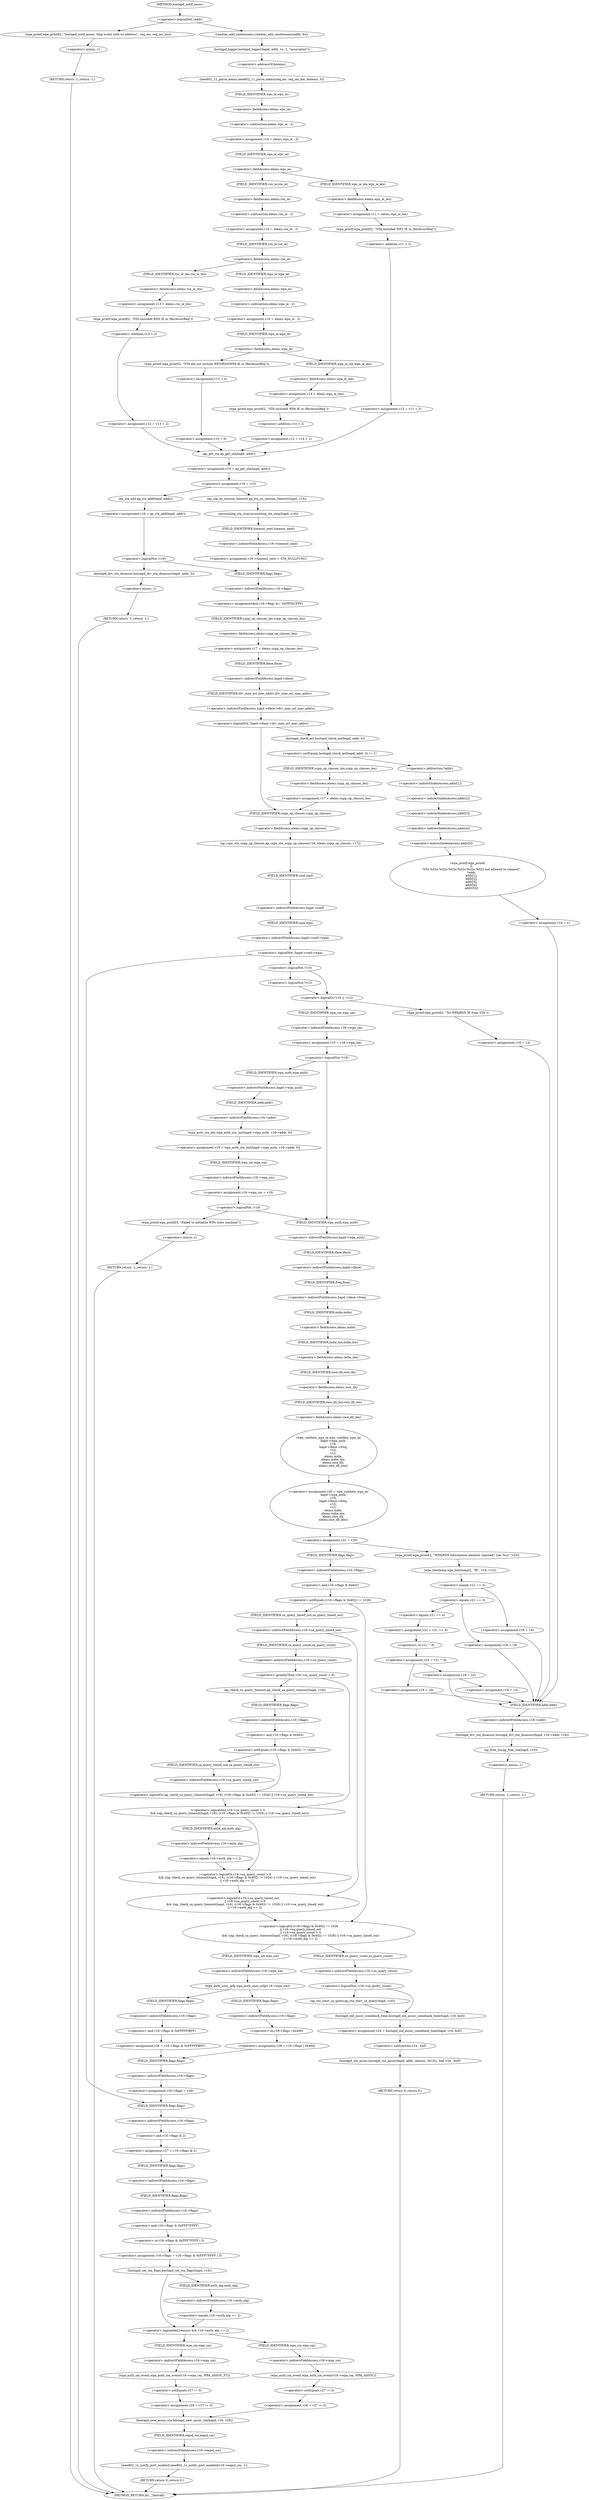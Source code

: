 digraph hostapd_notif_assoc {  
"1000149" [label = "(<operator>.logicalNot,!addr)" ]
"1000152" [label = "(wpa_printf,wpa_printf(2, \"hostapd_notif_assoc: Skip event with no address\", req_ies, req_ies_len))" ]
"1000157" [label = "(RETURN,return -1;,return -1;)" ]
"1000158" [label = "(<operator>.minus,-1)" ]
"1000160" [label = "(random_add_randomness,random_add_randomness(addr, 6u))" ]
"1000163" [label = "(hostapd_logger,hostapd_logger(hapd, addr, 1u, 2, \"associated\"))" ]
"1000169" [label = "(ieee802_11_parse_elems,ieee802_11_parse_elems(req_ies, req_ies_len, &elems, 0))" ]
"1000172" [label = "(<operator>.addressOf,&elems)" ]
"1000175" [label = "(<operator>.assignment,v10 = elems.wps_ie - 2)" ]
"1000177" [label = "(<operator>.subtraction,elems.wps_ie - 2)" ]
"1000178" [label = "(<operator>.fieldAccess,elems.wps_ie)" ]
"1000180" [label = "(FIELD_IDENTIFIER,wps_ie,wps_ie)" ]
"1000183" [label = "(<operator>.fieldAccess,elems.wps_ie)" ]
"1000185" [label = "(FIELD_IDENTIFIER,wps_ie,wps_ie)" ]
"1000187" [label = "(<operator>.assignment,v11 = elems.wps_ie_len)" ]
"1000189" [label = "(<operator>.fieldAccess,elems.wps_ie_len)" ]
"1000191" [label = "(FIELD_IDENTIFIER,wps_ie_len,wps_ie_len)" ]
"1000192" [label = "(wpa_printf,wpa_printf(2, \"STA included WPS IE in (Re)AssocReq\"))" ]
"1000195" [label = "(<operator>.assignment,v12 = v11 + 2)" ]
"1000197" [label = "(<operator>.addition,v11 + 2)" ]
"1000202" [label = "(<operator>.assignment,v10 = elems.rsn_ie - 2)" ]
"1000204" [label = "(<operator>.subtraction,elems.rsn_ie - 2)" ]
"1000205" [label = "(<operator>.fieldAccess,elems.rsn_ie)" ]
"1000207" [label = "(FIELD_IDENTIFIER,rsn_ie,rsn_ie)" ]
"1000210" [label = "(<operator>.fieldAccess,elems.rsn_ie)" ]
"1000212" [label = "(FIELD_IDENTIFIER,rsn_ie,rsn_ie)" ]
"1000214" [label = "(<operator>.assignment,v13 = elems.rsn_ie_len)" ]
"1000216" [label = "(<operator>.fieldAccess,elems.rsn_ie_len)" ]
"1000218" [label = "(FIELD_IDENTIFIER,rsn_ie_len,rsn_ie_len)" ]
"1000219" [label = "(wpa_printf,wpa_printf(2, \"STA included RSN IE in (Re)AssocReq\"))" ]
"1000222" [label = "(<operator>.assignment,v12 = v13 + 2)" ]
"1000224" [label = "(<operator>.addition,v13 + 2)" ]
"1000229" [label = "(<operator>.assignment,v10 = elems.wpa_ie - 2)" ]
"1000231" [label = "(<operator>.subtraction,elems.wpa_ie - 2)" ]
"1000232" [label = "(<operator>.fieldAccess,elems.wpa_ie)" ]
"1000234" [label = "(FIELD_IDENTIFIER,wpa_ie,wpa_ie)" ]
"1000237" [label = "(<operator>.fieldAccess,elems.wpa_ie)" ]
"1000239" [label = "(FIELD_IDENTIFIER,wpa_ie,wpa_ie)" ]
"1000241" [label = "(<operator>.assignment,v14 = elems.wpa_ie_len)" ]
"1000243" [label = "(<operator>.fieldAccess,elems.wpa_ie_len)" ]
"1000245" [label = "(FIELD_IDENTIFIER,wpa_ie_len,wpa_ie_len)" ]
"1000246" [label = "(wpa_printf,wpa_printf(2, \"STA included WPA IE in (Re)AssocReq\"))" ]
"1000249" [label = "(<operator>.assignment,v12 = v14 + 2)" ]
"1000251" [label = "(<operator>.addition,v14 + 2)" ]
"1000256" [label = "(wpa_printf,wpa_printf(2, \"STA did not include WPS/RSN/WPA IE in (Re)AssocReq\"))" ]
"1000259" [label = "(<operator>.assignment,v12 = 0)" ]
"1000262" [label = "(<operator>.assignment,v10 = 0)" ]
"1000265" [label = "(<operator>.assignment,v15 = ap_get_sta(hapd, addr))" ]
"1000267" [label = "(ap_get_sta,ap_get_sta(hapd, addr))" ]
"1000270" [label = "(<operator>.assignment,v16 = v15)" ]
"1000276" [label = "(ap_sta_no_session_timeout,ap_sta_no_session_timeout(hapd, v15))" ]
"1000279" [label = "(accounting_sta_stop,accounting_sta_stop(hapd, v16))" ]
"1000282" [label = "(<operator>.assignment,v16->timeout_next = STA_NULLFUNC)" ]
"1000283" [label = "(<operator>.indirectFieldAccess,v16->timeout_next)" ]
"1000285" [label = "(FIELD_IDENTIFIER,timeout_next,timeout_next)" ]
"1000289" [label = "(<operator>.assignment,v16 = ap_sta_add(hapd, addr))" ]
"1000291" [label = "(ap_sta_add,ap_sta_add(hapd, addr))" ]
"1000295" [label = "(<operator>.logicalNot,!v16)" ]
"1000298" [label = "(hostapd_drv_sta_disassoc,hostapd_drv_sta_disassoc(hapd, addr, 5))" ]
"1000302" [label = "(RETURN,return -1;,return -1;)" ]
"1000303" [label = "(<operator>.minus,-1)" ]
"1000305" [label = "(<operators>.assignmentAnd,v16->flags &= 0xFFFECFFF)" ]
"1000306" [label = "(<operator>.indirectFieldAccess,v16->flags)" ]
"1000308" [label = "(FIELD_IDENTIFIER,flags,flags)" ]
"1000310" [label = "(<operator>.assignment,v17 = elems.supp_op_classes_len)" ]
"1000312" [label = "(<operator>.fieldAccess,elems.supp_op_classes_len)" ]
"1000314" [label = "(FIELD_IDENTIFIER,supp_op_classes_len,supp_op_classes_len)" ]
"1000316" [label = "(<operator>.logicalNot,!hapd->iface->drv_max_acl_mac_addrs)" ]
"1000317" [label = "(<operator>.indirectFieldAccess,hapd->iface->drv_max_acl_mac_addrs)" ]
"1000318" [label = "(<operator>.indirectFieldAccess,hapd->iface)" ]
"1000320" [label = "(FIELD_IDENTIFIER,iface,iface)" ]
"1000321" [label = "(FIELD_IDENTIFIER,drv_max_acl_mac_addrs,drv_max_acl_mac_addrs)" ]
"1000324" [label = "(<operator>.notEquals,hostapd_check_acl(hapd, addr, 0) != 1)" ]
"1000325" [label = "(hostapd_check_acl,hostapd_check_acl(hapd, addr, 0))" ]
"1000331" [label = "(wpa_printf,wpa_printf(\n        3,\n        \"STA %02x:%02x:%02x:%02x:%02x:%02x not allowed to connect\",\n        *addr,\n        addr[1],\n        addr[2],\n        addr[3],\n        addr[4],\n        addr[5]))" ]
"1000334" [label = "(<operator>.indirection,*addr)" ]
"1000336" [label = "(<operator>.indirectIndexAccess,addr[1])" ]
"1000339" [label = "(<operator>.indirectIndexAccess,addr[2])" ]
"1000342" [label = "(<operator>.indirectIndexAccess,addr[3])" ]
"1000345" [label = "(<operator>.indirectIndexAccess,addr[4])" ]
"1000348" [label = "(<operator>.indirectIndexAccess,addr[5])" ]
"1000351" [label = "(<operator>.assignment,v18 = 1)" ]
"1000355" [label = "(hostapd_drv_sta_disassoc,hostapd_drv_sta_disassoc(hapd, v16->addr, v18))" ]
"1000357" [label = "(<operator>.indirectFieldAccess,v16->addr)" ]
"1000359" [label = "(FIELD_IDENTIFIER,addr,addr)" ]
"1000361" [label = "(ap_free_sta,ap_free_sta(hapd, v16))" ]
"1000364" [label = "(RETURN,return -1;,return -1;)" ]
"1000365" [label = "(<operator>.minus,-1)" ]
"1000367" [label = "(<operator>.assignment,v17 = elems.supp_op_classes_len)" ]
"1000369" [label = "(<operator>.fieldAccess,elems.supp_op_classes_len)" ]
"1000371" [label = "(FIELD_IDENTIFIER,supp_op_classes_len,supp_op_classes_len)" ]
"1000372" [label = "(ap_copy_sta_supp_op_classes,ap_copy_sta_supp_op_classes(v16, elems.supp_op_classes, v17))" ]
"1000374" [label = "(<operator>.fieldAccess,elems.supp_op_classes)" ]
"1000376" [label = "(FIELD_IDENTIFIER,supp_op_classes,supp_op_classes)" ]
"1000379" [label = "(<operator>.logicalNot,!hapd->conf->wpa)" ]
"1000380" [label = "(<operator>.indirectFieldAccess,hapd->conf->wpa)" ]
"1000381" [label = "(<operator>.indirectFieldAccess,hapd->conf)" ]
"1000383" [label = "(FIELD_IDENTIFIER,conf,conf)" ]
"1000384" [label = "(FIELD_IDENTIFIER,wpa,wpa)" ]
"1000387" [label = "(<operator>.assignment,v27 = v16->flags & 2)" ]
"1000389" [label = "(<operator>.and,v16->flags & 2)" ]
"1000390" [label = "(<operator>.indirectFieldAccess,v16->flags)" ]
"1000392" [label = "(FIELD_IDENTIFIER,flags,flags)" ]
"1000394" [label = "(<operator>.assignment,v16->flags = v16->flags & 0xFFF7FFFF | 3)" ]
"1000395" [label = "(<operator>.indirectFieldAccess,v16->flags)" ]
"1000397" [label = "(FIELD_IDENTIFIER,flags,flags)" ]
"1000398" [label = "(<operator>.or,v16->flags & 0xFFF7FFFF | 3)" ]
"1000399" [label = "(<operator>.and,v16->flags & 0xFFF7FFFF)" ]
"1000400" [label = "(<operator>.indirectFieldAccess,v16->flags)" ]
"1000402" [label = "(FIELD_IDENTIFIER,flags,flags)" ]
"1000405" [label = "(hostapd_set_sta_flags,hostapd_set_sta_flags(hapd, v16))" ]
"1000409" [label = "(<operator>.logicalAnd,reassoc && v16->auth_alg == 2)" ]
"1000411" [label = "(<operator>.equals,v16->auth_alg == 2)" ]
"1000412" [label = "(<operator>.indirectFieldAccess,v16->auth_alg)" ]
"1000414" [label = "(FIELD_IDENTIFIER,auth_alg,auth_alg)" ]
"1000417" [label = "(wpa_auth_sm_event,wpa_auth_sm_event(v16->wpa_sm, WPA_ASSOC_FT))" ]
"1000418" [label = "(<operator>.indirectFieldAccess,v16->wpa_sm)" ]
"1000420" [label = "(FIELD_IDENTIFIER,wpa_sm,wpa_sm)" ]
"1000422" [label = "(<operator>.assignment,v28 = v27 != 0)" ]
"1000424" [label = "(<operator>.notEquals,v27 != 0)" ]
"1000429" [label = "(wpa_auth_sm_event,wpa_auth_sm_event(v16->wpa_sm, WPA_ASSOC))" ]
"1000430" [label = "(<operator>.indirectFieldAccess,v16->wpa_sm)" ]
"1000432" [label = "(FIELD_IDENTIFIER,wpa_sm,wpa_sm)" ]
"1000434" [label = "(<operator>.assignment,v28 = v27 != 0)" ]
"1000436" [label = "(<operator>.notEquals,v27 != 0)" ]
"1000439" [label = "(hostapd_new_assoc_sta,hostapd_new_assoc_sta(hapd, v16, v28))" ]
"1000443" [label = "(ieee802_1x_notify_port_enabled,ieee802_1x_notify_port_enabled(v16->eapol_sm, 1))" ]
"1000444" [label = "(<operator>.indirectFieldAccess,v16->eapol_sm)" ]
"1000446" [label = "(FIELD_IDENTIFIER,eapol_sm,eapol_sm)" ]
"1000448" [label = "(RETURN,return 0;,return 0;)" ]
"1000451" [label = "(<operator>.logicalOr,!v10 || !v12)" ]
"1000452" [label = "(<operator>.logicalNot,!v10)" ]
"1000454" [label = "(<operator>.logicalNot,!v12)" ]
"1000457" [label = "(wpa_printf,wpa_printf(2, \"No WPA/RSN IE from STA\"))" ]
"1000460" [label = "(<operator>.assignment,v18 = 13)" ]
"1000464" [label = "(<operator>.assignment,v19 = v16->wpa_sm)" ]
"1000466" [label = "(<operator>.indirectFieldAccess,v16->wpa_sm)" ]
"1000468" [label = "(FIELD_IDENTIFIER,wpa_sm,wpa_sm)" ]
"1000470" [label = "(<operator>.logicalNot,!v19)" ]
"1000473" [label = "(<operator>.assignment,v19 = wpa_auth_sta_init(hapd->wpa_auth, v16->addr, 0))" ]
"1000475" [label = "(wpa_auth_sta_init,wpa_auth_sta_init(hapd->wpa_auth, v16->addr, 0))" ]
"1000476" [label = "(<operator>.indirectFieldAccess,hapd->wpa_auth)" ]
"1000478" [label = "(FIELD_IDENTIFIER,wpa_auth,wpa_auth)" ]
"1000479" [label = "(<operator>.indirectFieldAccess,v16->addr)" ]
"1000481" [label = "(FIELD_IDENTIFIER,addr,addr)" ]
"1000483" [label = "(<operator>.assignment,v16->wpa_sm = v19)" ]
"1000484" [label = "(<operator>.indirectFieldAccess,v16->wpa_sm)" ]
"1000486" [label = "(FIELD_IDENTIFIER,wpa_sm,wpa_sm)" ]
"1000489" [label = "(<operator>.logicalNot,!v19)" ]
"1000492" [label = "(wpa_printf,wpa_printf(5, \"Failed to initialize WPA state machine\"))" ]
"1000495" [label = "(RETURN,return -1;,return -1;)" ]
"1000496" [label = "(<operator>.minus,-1)" ]
"1000498" [label = "(<operator>.assignment,v20 = wpa_validate_wpa_ie(\n          hapd->wpa_auth,\n          v19,\n          hapd->iface->freq,\n          v10,\n          v12,\n          elems.mdie,\n          elems.mdie_len,\n          elems.owe_dh,\n          elems.owe_dh_len))" ]
"1000500" [label = "(wpa_validate_wpa_ie,wpa_validate_wpa_ie(\n          hapd->wpa_auth,\n          v19,\n          hapd->iface->freq,\n          v10,\n          v12,\n          elems.mdie,\n          elems.mdie_len,\n          elems.owe_dh,\n          elems.owe_dh_len))" ]
"1000501" [label = "(<operator>.indirectFieldAccess,hapd->wpa_auth)" ]
"1000503" [label = "(FIELD_IDENTIFIER,wpa_auth,wpa_auth)" ]
"1000505" [label = "(<operator>.indirectFieldAccess,hapd->iface->freq)" ]
"1000506" [label = "(<operator>.indirectFieldAccess,hapd->iface)" ]
"1000508" [label = "(FIELD_IDENTIFIER,iface,iface)" ]
"1000509" [label = "(FIELD_IDENTIFIER,freq,freq)" ]
"1000512" [label = "(<operator>.fieldAccess,elems.mdie)" ]
"1000514" [label = "(FIELD_IDENTIFIER,mdie,mdie)" ]
"1000515" [label = "(<operator>.fieldAccess,elems.mdie_len)" ]
"1000517" [label = "(FIELD_IDENTIFIER,mdie_len,mdie_len)" ]
"1000518" [label = "(<operator>.fieldAccess,elems.owe_dh)" ]
"1000520" [label = "(FIELD_IDENTIFIER,owe_dh,owe_dh)" ]
"1000521" [label = "(<operator>.fieldAccess,elems.owe_dh_len)" ]
"1000523" [label = "(FIELD_IDENTIFIER,owe_dh_len,owe_dh_len)" ]
"1000524" [label = "(<operator>.assignment,v21 = v20)" ]
"1000530" [label = "(wpa_printf,wpa_printf(2, \"WPA/RSN information element rejected? (res %u)\", v20))" ]
"1000534" [label = "(wpa_hexdump,wpa_hexdump(2, \"IE\", v10, v12))" ]
"1000540" [label = "(<operator>.equals,v21 == 2)" ]
"1000544" [label = "(<operator>.assignment,v18 = 18)" ]
"1000549" [label = "(<operator>.equals,v21 == 3)" ]
"1000553" [label = "(<operator>.assignment,v18 = 19)" ]
"1000558" [label = "(<operator>.assignment,v22 = v21 == 4)" ]
"1000560" [label = "(<operator>.equals,v21 == 4)" ]
"1000563" [label = "(<operator>.assignment,v23 = v21 ^ 8)" ]
"1000565" [label = "(<operator>.or,v21 ^ 8)" ]
"1000571" [label = "(<operator>.assignment,v18 = 20)" ]
"1000576" [label = "(<operator>.assignment,v18 = 24)" ]
"1000581" [label = "(<operator>.assignment,v18 = 13)" ]
"1000586" [label = "(<operator>.logicalOr,(v16->flags & 0x402) != 1026\n    || v16->sa_query_timed_out\n    || v16->sa_query_count > 0\n    && ((ap_check_sa_query_timeout(hapd, v16), (v16->flags & 0x402) != 1026) || v16->sa_query_timed_out)\n    || v16->auth_alg == 2)" ]
"1000587" [label = "(<operator>.notEquals,(v16->flags & 0x402) != 1026)" ]
"1000588" [label = "(<operator>.and,v16->flags & 0x402)" ]
"1000589" [label = "(<operator>.indirectFieldAccess,v16->flags)" ]
"1000591" [label = "(FIELD_IDENTIFIER,flags,flags)" ]
"1000594" [label = "(<operator>.logicalOr,v16->sa_query_timed_out\n    || v16->sa_query_count > 0\n    && ((ap_check_sa_query_timeout(hapd, v16), (v16->flags & 0x402) != 1026) || v16->sa_query_timed_out)\n    || v16->auth_alg == 2)" ]
"1000595" [label = "(<operator>.indirectFieldAccess,v16->sa_query_timed_out)" ]
"1000597" [label = "(FIELD_IDENTIFIER,sa_query_timed_out,sa_query_timed_out)" ]
"1000598" [label = "(<operator>.logicalOr,v16->sa_query_count > 0\n    && ((ap_check_sa_query_timeout(hapd, v16), (v16->flags & 0x402) != 1026) || v16->sa_query_timed_out)\n    || v16->auth_alg == 2)" ]
"1000599" [label = "(<operator>.logicalAnd,v16->sa_query_count > 0\n    && ((ap_check_sa_query_timeout(hapd, v16), (v16->flags & 0x402) != 1026) || v16->sa_query_timed_out))" ]
"1000600" [label = "(<operator>.greaterThan,v16->sa_query_count > 0)" ]
"1000601" [label = "(<operator>.indirectFieldAccess,v16->sa_query_count)" ]
"1000603" [label = "(FIELD_IDENTIFIER,sa_query_count,sa_query_count)" ]
"1000605" [label = "(<operator>.logicalOr,(ap_check_sa_query_timeout(hapd, v16), (v16->flags & 0x402) != 1026) || v16->sa_query_timed_out)" ]
"1000607" [label = "(ap_check_sa_query_timeout,ap_check_sa_query_timeout(hapd, v16))" ]
"1000610" [label = "(<operator>.notEquals,(v16->flags & 0x402) != 1026)" ]
"1000611" [label = "(<operator>.and,v16->flags & 0x402)" ]
"1000612" [label = "(<operator>.indirectFieldAccess,v16->flags)" ]
"1000614" [label = "(FIELD_IDENTIFIER,flags,flags)" ]
"1000617" [label = "(<operator>.indirectFieldAccess,v16->sa_query_timed_out)" ]
"1000619" [label = "(FIELD_IDENTIFIER,sa_query_timed_out,sa_query_timed_out)" ]
"1000620" [label = "(<operator>.equals,v16->auth_alg == 2)" ]
"1000621" [label = "(<operator>.indirectFieldAccess,v16->auth_alg)" ]
"1000623" [label = "(FIELD_IDENTIFIER,auth_alg,auth_alg)" ]
"1000627" [label = "(wpa_auth_uses_mfp,wpa_auth_uses_mfp(v16->wpa_sm))" ]
"1000628" [label = "(<operator>.indirectFieldAccess,v16->wpa_sm)" ]
"1000630" [label = "(FIELD_IDENTIFIER,wpa_sm,wpa_sm)" ]
"1000631" [label = "(<operator>.assignment,v26 = v16->flags | 0x400)" ]
"1000633" [label = "(<operator>.or,v16->flags | 0x400)" ]
"1000634" [label = "(<operator>.indirectFieldAccess,v16->flags)" ]
"1000636" [label = "(FIELD_IDENTIFIER,flags,flags)" ]
"1000639" [label = "(<operator>.assignment,v26 = v16->flags & 0xFFFFFBFF)" ]
"1000641" [label = "(<operator>.and,v16->flags & 0xFFFFFBFF)" ]
"1000642" [label = "(<operator>.indirectFieldAccess,v16->flags)" ]
"1000644" [label = "(FIELD_IDENTIFIER,flags,flags)" ]
"1000646" [label = "(<operator>.assignment,v16->flags = v26)" ]
"1000647" [label = "(<operator>.indirectFieldAccess,v16->flags)" ]
"1000649" [label = "(FIELD_IDENTIFIER,flags,flags)" ]
"1000653" [label = "(<operator>.logicalNot,!v16->sa_query_count)" ]
"1000654" [label = "(<operator>.indirectFieldAccess,v16->sa_query_count)" ]
"1000656" [label = "(FIELD_IDENTIFIER,sa_query_count,sa_query_count)" ]
"1000657" [label = "(ap_sta_start_sa_query,ap_sta_start_sa_query(hapd, v16))" ]
"1000660" [label = "(<operator>.assignment,v24 = hostapd_eid_assoc_comeback_time(hapd, v16, buf))" ]
"1000662" [label = "(hostapd_eid_assoc_comeback_time,hostapd_eid_assoc_comeback_time(hapd, v16, buf))" ]
"1000666" [label = "(hostapd_sta_assoc,hostapd_sta_assoc(hapd, addr, reassoc, 0x1Eu, buf, v24 - buf))" ]
"1000672" [label = "(<operator>.subtraction,v24 - buf)" ]
"1000675" [label = "(RETURN,return 0;,return 0;)" ]
"1000121" [label = "(METHOD,hostapd_notif_assoc)" ]
"1000677" [label = "(METHOD_RETURN,int __fastcall)" ]
  "1000149" -> "1000152" 
  "1000149" -> "1000160" 
  "1000152" -> "1000158" 
  "1000157" -> "1000677" 
  "1000158" -> "1000157" 
  "1000160" -> "1000163" 
  "1000163" -> "1000172" 
  "1000169" -> "1000180" 
  "1000172" -> "1000169" 
  "1000175" -> "1000185" 
  "1000177" -> "1000175" 
  "1000178" -> "1000177" 
  "1000180" -> "1000178" 
  "1000183" -> "1000191" 
  "1000183" -> "1000207" 
  "1000185" -> "1000183" 
  "1000187" -> "1000192" 
  "1000189" -> "1000187" 
  "1000191" -> "1000189" 
  "1000192" -> "1000197" 
  "1000195" -> "1000267" 
  "1000197" -> "1000195" 
  "1000202" -> "1000212" 
  "1000204" -> "1000202" 
  "1000205" -> "1000204" 
  "1000207" -> "1000205" 
  "1000210" -> "1000218" 
  "1000210" -> "1000234" 
  "1000212" -> "1000210" 
  "1000214" -> "1000219" 
  "1000216" -> "1000214" 
  "1000218" -> "1000216" 
  "1000219" -> "1000224" 
  "1000222" -> "1000267" 
  "1000224" -> "1000222" 
  "1000229" -> "1000239" 
  "1000231" -> "1000229" 
  "1000232" -> "1000231" 
  "1000234" -> "1000232" 
  "1000237" -> "1000245" 
  "1000237" -> "1000256" 
  "1000239" -> "1000237" 
  "1000241" -> "1000246" 
  "1000243" -> "1000241" 
  "1000245" -> "1000243" 
  "1000246" -> "1000251" 
  "1000249" -> "1000267" 
  "1000251" -> "1000249" 
  "1000256" -> "1000259" 
  "1000259" -> "1000262" 
  "1000262" -> "1000267" 
  "1000265" -> "1000270" 
  "1000267" -> "1000265" 
  "1000270" -> "1000276" 
  "1000270" -> "1000291" 
  "1000276" -> "1000279" 
  "1000279" -> "1000285" 
  "1000282" -> "1000308" 
  "1000283" -> "1000282" 
  "1000285" -> "1000283" 
  "1000289" -> "1000295" 
  "1000291" -> "1000289" 
  "1000295" -> "1000298" 
  "1000295" -> "1000308" 
  "1000298" -> "1000303" 
  "1000302" -> "1000677" 
  "1000303" -> "1000302" 
  "1000305" -> "1000314" 
  "1000306" -> "1000305" 
  "1000308" -> "1000306" 
  "1000310" -> "1000320" 
  "1000312" -> "1000310" 
  "1000314" -> "1000312" 
  "1000316" -> "1000325" 
  "1000316" -> "1000376" 
  "1000317" -> "1000316" 
  "1000318" -> "1000321" 
  "1000320" -> "1000318" 
  "1000321" -> "1000317" 
  "1000324" -> "1000334" 
  "1000324" -> "1000371" 
  "1000325" -> "1000324" 
  "1000331" -> "1000351" 
  "1000334" -> "1000336" 
  "1000336" -> "1000339" 
  "1000339" -> "1000342" 
  "1000342" -> "1000345" 
  "1000345" -> "1000348" 
  "1000348" -> "1000331" 
  "1000351" -> "1000359" 
  "1000355" -> "1000361" 
  "1000357" -> "1000355" 
  "1000359" -> "1000357" 
  "1000361" -> "1000365" 
  "1000364" -> "1000677" 
  "1000365" -> "1000364" 
  "1000367" -> "1000376" 
  "1000369" -> "1000367" 
  "1000371" -> "1000369" 
  "1000372" -> "1000383" 
  "1000374" -> "1000372" 
  "1000376" -> "1000374" 
  "1000379" -> "1000392" 
  "1000379" -> "1000452" 
  "1000380" -> "1000379" 
  "1000381" -> "1000384" 
  "1000383" -> "1000381" 
  "1000384" -> "1000380" 
  "1000387" -> "1000397" 
  "1000389" -> "1000387" 
  "1000390" -> "1000389" 
  "1000392" -> "1000390" 
  "1000394" -> "1000405" 
  "1000395" -> "1000402" 
  "1000397" -> "1000395" 
  "1000398" -> "1000394" 
  "1000399" -> "1000398" 
  "1000400" -> "1000399" 
  "1000402" -> "1000400" 
  "1000405" -> "1000409" 
  "1000405" -> "1000414" 
  "1000409" -> "1000420" 
  "1000409" -> "1000432" 
  "1000411" -> "1000409" 
  "1000412" -> "1000411" 
  "1000414" -> "1000412" 
  "1000417" -> "1000424" 
  "1000418" -> "1000417" 
  "1000420" -> "1000418" 
  "1000422" -> "1000439" 
  "1000424" -> "1000422" 
  "1000429" -> "1000436" 
  "1000430" -> "1000429" 
  "1000432" -> "1000430" 
  "1000434" -> "1000439" 
  "1000436" -> "1000434" 
  "1000439" -> "1000446" 
  "1000443" -> "1000448" 
  "1000444" -> "1000443" 
  "1000446" -> "1000444" 
  "1000448" -> "1000677" 
  "1000451" -> "1000457" 
  "1000451" -> "1000468" 
  "1000452" -> "1000451" 
  "1000452" -> "1000454" 
  "1000454" -> "1000451" 
  "1000457" -> "1000460" 
  "1000460" -> "1000359" 
  "1000464" -> "1000470" 
  "1000466" -> "1000464" 
  "1000468" -> "1000466" 
  "1000470" -> "1000478" 
  "1000470" -> "1000503" 
  "1000473" -> "1000486" 
  "1000475" -> "1000473" 
  "1000476" -> "1000481" 
  "1000478" -> "1000476" 
  "1000479" -> "1000475" 
  "1000481" -> "1000479" 
  "1000483" -> "1000489" 
  "1000484" -> "1000483" 
  "1000486" -> "1000484" 
  "1000489" -> "1000492" 
  "1000489" -> "1000503" 
  "1000492" -> "1000496" 
  "1000495" -> "1000677" 
  "1000496" -> "1000495" 
  "1000498" -> "1000524" 
  "1000500" -> "1000498" 
  "1000501" -> "1000508" 
  "1000503" -> "1000501" 
  "1000505" -> "1000514" 
  "1000506" -> "1000509" 
  "1000508" -> "1000506" 
  "1000509" -> "1000505" 
  "1000512" -> "1000517" 
  "1000514" -> "1000512" 
  "1000515" -> "1000520" 
  "1000517" -> "1000515" 
  "1000518" -> "1000523" 
  "1000520" -> "1000518" 
  "1000521" -> "1000500" 
  "1000523" -> "1000521" 
  "1000524" -> "1000530" 
  "1000524" -> "1000591" 
  "1000530" -> "1000534" 
  "1000534" -> "1000540" 
  "1000540" -> "1000544" 
  "1000540" -> "1000549" 
  "1000544" -> "1000359" 
  "1000549" -> "1000553" 
  "1000549" -> "1000560" 
  "1000553" -> "1000359" 
  "1000558" -> "1000565" 
  "1000560" -> "1000558" 
  "1000563" -> "1000571" 
  "1000563" -> "1000576" 
  "1000565" -> "1000563" 
  "1000571" -> "1000359" 
  "1000576" -> "1000581" 
  "1000576" -> "1000359" 
  "1000581" -> "1000359" 
  "1000586" -> "1000630" 
  "1000586" -> "1000656" 
  "1000587" -> "1000586" 
  "1000587" -> "1000597" 
  "1000588" -> "1000587" 
  "1000589" -> "1000588" 
  "1000591" -> "1000589" 
  "1000594" -> "1000586" 
  "1000595" -> "1000594" 
  "1000595" -> "1000603" 
  "1000597" -> "1000595" 
  "1000598" -> "1000594" 
  "1000599" -> "1000598" 
  "1000599" -> "1000623" 
  "1000600" -> "1000599" 
  "1000600" -> "1000607" 
  "1000601" -> "1000600" 
  "1000603" -> "1000601" 
  "1000605" -> "1000599" 
  "1000607" -> "1000614" 
  "1000610" -> "1000605" 
  "1000610" -> "1000619" 
  "1000611" -> "1000610" 
  "1000612" -> "1000611" 
  "1000614" -> "1000612" 
  "1000617" -> "1000605" 
  "1000619" -> "1000617" 
  "1000620" -> "1000598" 
  "1000621" -> "1000620" 
  "1000623" -> "1000621" 
  "1000627" -> "1000636" 
  "1000627" -> "1000644" 
  "1000628" -> "1000627" 
  "1000630" -> "1000628" 
  "1000631" -> "1000649" 
  "1000633" -> "1000631" 
  "1000634" -> "1000633" 
  "1000636" -> "1000634" 
  "1000639" -> "1000649" 
  "1000641" -> "1000639" 
  "1000642" -> "1000641" 
  "1000644" -> "1000642" 
  "1000646" -> "1000392" 
  "1000647" -> "1000646" 
  "1000649" -> "1000647" 
  "1000653" -> "1000657" 
  "1000653" -> "1000662" 
  "1000654" -> "1000653" 
  "1000656" -> "1000654" 
  "1000657" -> "1000662" 
  "1000660" -> "1000672" 
  "1000662" -> "1000660" 
  "1000666" -> "1000675" 
  "1000672" -> "1000666" 
  "1000675" -> "1000677" 
  "1000121" -> "1000149" 
}
